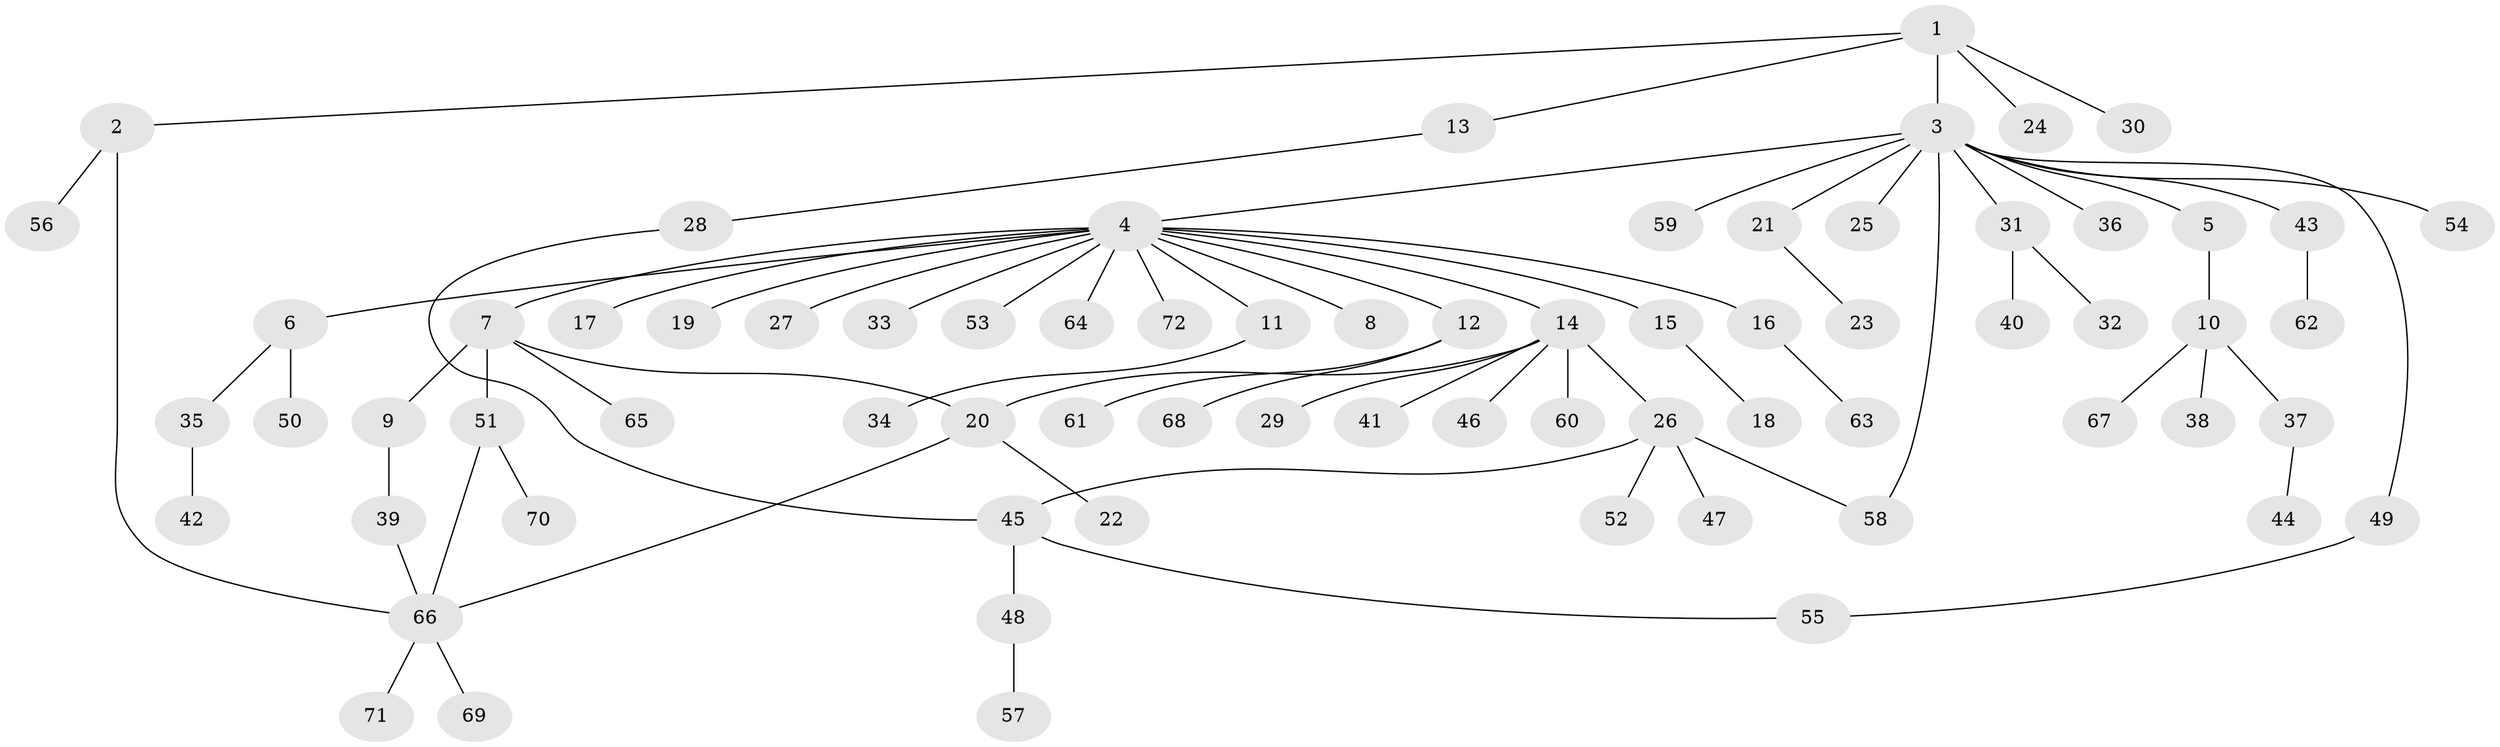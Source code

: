 // coarse degree distribution, {6: 0.03773584905660377, 12: 0.018867924528301886, 19: 0.018867924528301886, 2: 0.18867924528301888, 3: 0.05660377358490566, 1: 0.6226415094339622, 4: 0.03773584905660377, 5: 0.018867924528301886}
// Generated by graph-tools (version 1.1) at 2025/41/03/06/25 10:41:46]
// undirected, 72 vertices, 78 edges
graph export_dot {
graph [start="1"]
  node [color=gray90,style=filled];
  1;
  2;
  3;
  4;
  5;
  6;
  7;
  8;
  9;
  10;
  11;
  12;
  13;
  14;
  15;
  16;
  17;
  18;
  19;
  20;
  21;
  22;
  23;
  24;
  25;
  26;
  27;
  28;
  29;
  30;
  31;
  32;
  33;
  34;
  35;
  36;
  37;
  38;
  39;
  40;
  41;
  42;
  43;
  44;
  45;
  46;
  47;
  48;
  49;
  50;
  51;
  52;
  53;
  54;
  55;
  56;
  57;
  58;
  59;
  60;
  61;
  62;
  63;
  64;
  65;
  66;
  67;
  68;
  69;
  70;
  71;
  72;
  1 -- 2;
  1 -- 3;
  1 -- 13;
  1 -- 24;
  1 -- 30;
  2 -- 56;
  2 -- 66;
  3 -- 4;
  3 -- 5;
  3 -- 21;
  3 -- 25;
  3 -- 31;
  3 -- 36;
  3 -- 43;
  3 -- 49;
  3 -- 54;
  3 -- 58;
  3 -- 59;
  4 -- 6;
  4 -- 7;
  4 -- 8;
  4 -- 11;
  4 -- 12;
  4 -- 14;
  4 -- 15;
  4 -- 16;
  4 -- 17;
  4 -- 19;
  4 -- 27;
  4 -- 33;
  4 -- 53;
  4 -- 64;
  4 -- 72;
  5 -- 10;
  6 -- 35;
  6 -- 50;
  7 -- 9;
  7 -- 20;
  7 -- 51;
  7 -- 65;
  9 -- 39;
  10 -- 37;
  10 -- 38;
  10 -- 67;
  11 -- 34;
  12 -- 61;
  12 -- 68;
  13 -- 28;
  14 -- 20;
  14 -- 26;
  14 -- 29;
  14 -- 41;
  14 -- 46;
  14 -- 60;
  15 -- 18;
  16 -- 63;
  20 -- 22;
  20 -- 66;
  21 -- 23;
  26 -- 45;
  26 -- 47;
  26 -- 52;
  26 -- 58;
  28 -- 45;
  31 -- 32;
  31 -- 40;
  35 -- 42;
  37 -- 44;
  39 -- 66;
  43 -- 62;
  45 -- 48;
  45 -- 55;
  48 -- 57;
  49 -- 55;
  51 -- 66;
  51 -- 70;
  66 -- 69;
  66 -- 71;
}
